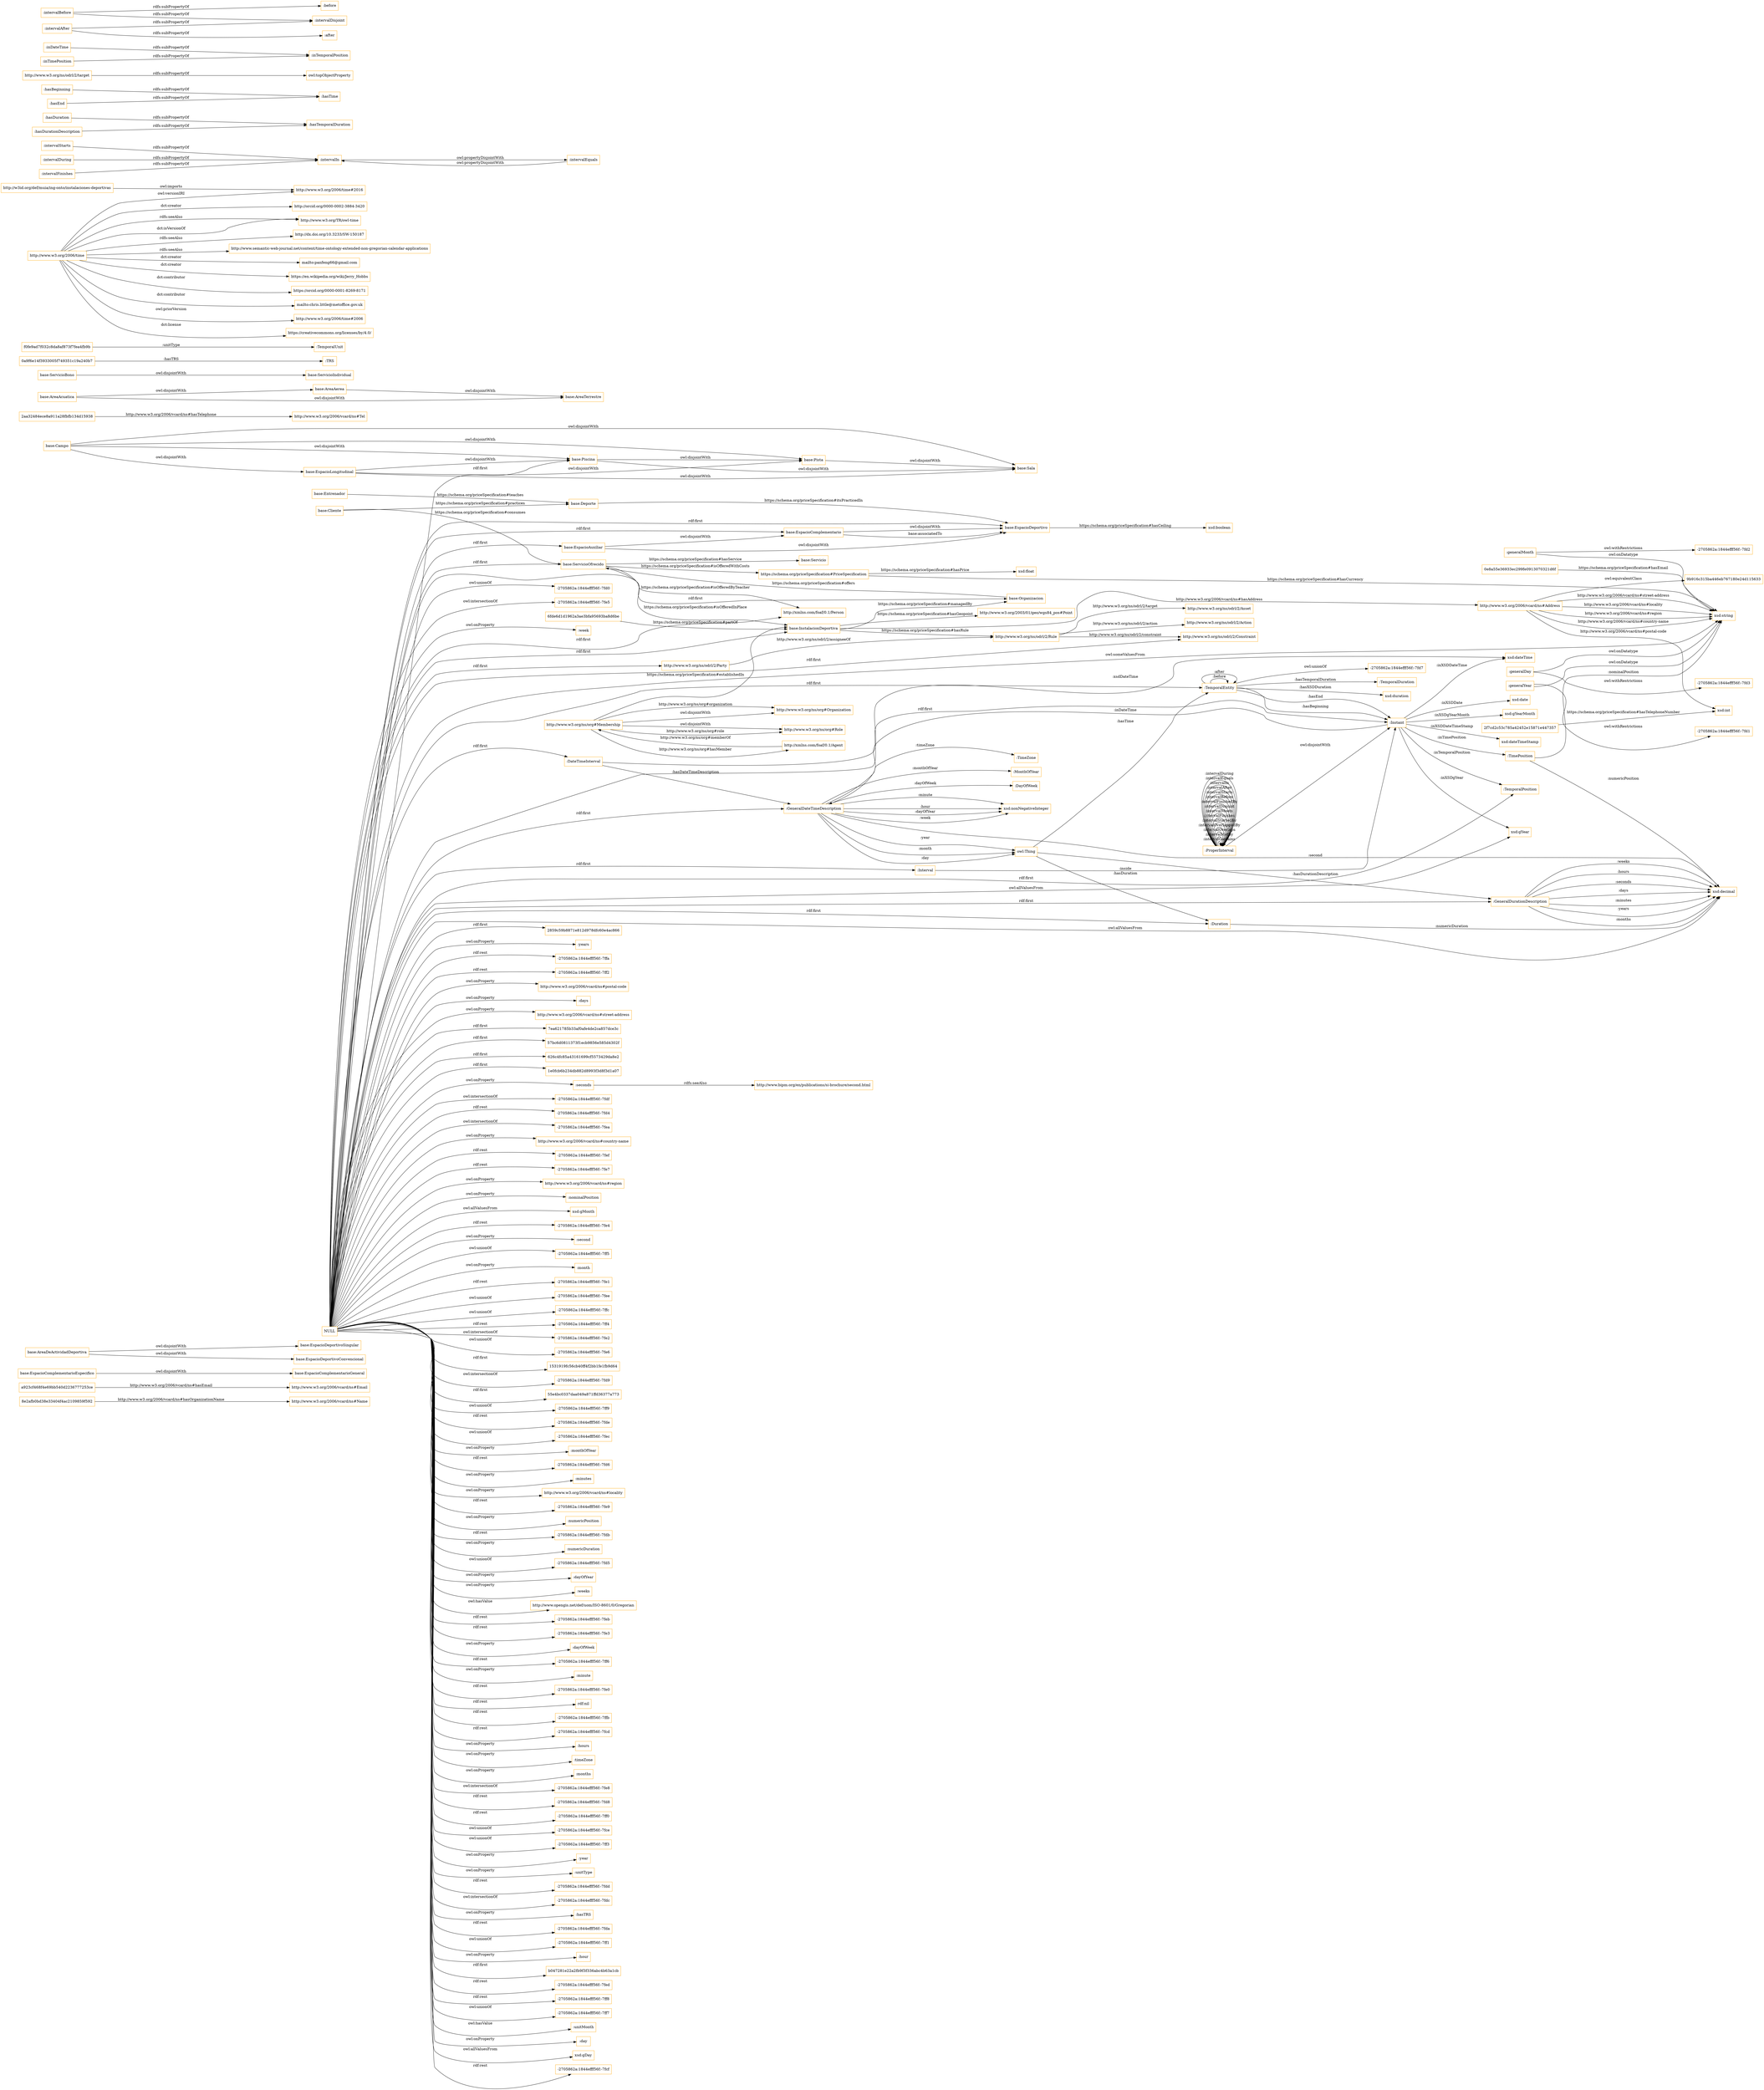 digraph ar2dtool_diagram { 
rankdir=LR;
size="1501"
node [shape = rectangle, color="orange"]; "8e2afb0bd38e33404f4ac2109859f592" "a923cf468f4e69bb540d2236777253ce" "base:EspacioComplementarioEspecifico" "base:EspacioDeportivoSingular" "base:EspacioComplementario" "http://www.w3.org/ns/odrl/2/Party" "http://www.w3.org/ns/org#Role" "2859c59b8871e812d978dfc60e4ac866" "2aa32484ece8a911a28fbfb134d15938" "base:AreaAerea" "base:Servicio" "http://www.w3.org/ns/odrl/2/Rule" "6fde6d1d1962a3ae3bfa95693ba8d6be" "http://www.w3.org/2006/vcard/ns#Email" "2f7cd2c53c785a42452e15871e447357" "base:Entrenador" "https://schema.org/priceSpecification#PriceSpecification" "http://xmlns.com/foaf/0.1/Person" "base:Piscina" "http://www.w3.org/2006/vcard/ns#Tel" "base:EspacioAuxiliar" "http://www.w3.org/ns/odrl/2/Asset" "base:AreaDeActividadDeportiva" "http://www.w3.org/ns/odrl/2/Constraint" "base:ServicioOfrecido" "base:EspacioComplementarioGeneral" "http://www.w3.org/ns/org#Organization" "7ea621785b33af0afe4de2ca857dce3c" "57bc6d0811373f1ecb9856e585d4302f" "base:Campo" "626c4fc85a43161699cf5573429da8e2" "9b916c315ba446eb767180e24d115633" "base:EspacioLongitudinal" "http://xmlns.com/foaf/0.1/Agent" "http://www.w3.org/ns/odrl/2/Action" "base:AreaAcuatica" "base:Cliente" "base:Sala" "1e0fcb6b234db882d8993f3d8f3d1a07" "base:ServicioBono" "base:InstalacionDeportiva" "base:Organizacion" "base:EspacioDeportivo" "base:Deporte" "base:Pista" "http://www.w3.org/2006/vcard/ns#Name" "http://www.w3.org/ns/org#Membership" "base:AreaTerrestre" "http://www.w3.org/2003/01/geo/wgs84_pos#Point" "base:ServicioIndividual" "base:EspacioDeportivoConvencional" "http://www.w3.org/2006/vcard/ns#Address" "0e8a55e36933ec299fe0913070321d6f" ":TimeZone" ":GeneralDateTimeDescription" ":DateTimeInterval" "0a9f6e14f3933005f749351c19a240b7" ":TRS" ":TemporalDuration" ":Duration" ":GeneralDurationDescription" ":ProperInterval" ":TimePosition" "f0fe9ad7f032c8da8af873f7fea4fb9b" ":TemporalPosition" ":Interval" ":TemporalEntity" ":MonthOfYear" ":TemporalUnit" ":Instant" ":DayOfWeek" ; /*classes style*/
	"base:EspacioLongitudinal" -> "base:Sala" [ label = "owl:disjointWith" ];
	"base:EspacioLongitudinal" -> "base:Pista" [ label = "owl:disjointWith" ];
	"base:EspacioLongitudinal" -> "base:Piscina" [ label = "owl:disjointWith" ];
	"http://w3id.org/def/muia/ing-onto/instalaciones-deportivas" -> "http://www.w3.org/2006/time#2016" [ label = "owl:imports" ];
	":intervalIn" -> ":intervalEquals" [ label = "owl:propertyDisjointWith" ];
	"base:AreaAerea" -> "base:AreaTerrestre" [ label = "owl:disjointWith" ];
	"http://www.w3.org/2006/time" -> "http://orcid.org/0000-0002-3884-3420" [ label = "dct:creator" ];
	"http://www.w3.org/2006/time" -> "http://www.w3.org/TR/owl-time" [ label = "rdfs:seeAlso" ];
	"http://www.w3.org/2006/time" -> "http://dx.doi.org/10.3233/SW-150187" [ label = "rdfs:seeAlso" ];
	"http://www.w3.org/2006/time" -> "http://www.semantic-web-journal.net/content/time-ontology-extended-non-gregorian-calendar-applications" [ label = "rdfs:seeAlso" ];
	"http://www.w3.org/2006/time" -> "http://www.w3.org/TR/owl-time" [ label = "dct:isVersionOf" ];
	"http://www.w3.org/2006/time" -> "http://www.w3.org/2006/time#2016" [ label = "owl:versionIRI" ];
	"http://www.w3.org/2006/time" -> "mailto:panfeng66@gmail.com" [ label = "dct:creator" ];
	"http://www.w3.org/2006/time" -> "https://en.wikipedia.org/wiki/Jerry_Hobbs" [ label = "dct:creator" ];
	"http://www.w3.org/2006/time" -> "https://orcid.org/0000-0001-8269-8171" [ label = "dct:contributor" ];
	"http://www.w3.org/2006/time" -> "mailto:chris.little@metoffice.gov.uk" [ label = "dct:contributor" ];
	"http://www.w3.org/2006/time" -> "http://www.w3.org/2006/time#2006" [ label = "owl:priorVersion" ];
	"http://www.w3.org/2006/time" -> "https://creativecommons.org/licenses/by/4.0/" [ label = "dct:license" ];
	":generalMonth" -> "-2705862a:1844efff56f:-7fd2" [ label = "owl:withRestrictions" ];
	":generalMonth" -> "xsd:string" [ label = "owl:onDatatype" ];
	"base:Piscina" -> "base:Sala" [ label = "owl:disjointWith" ];
	"base:Piscina" -> "base:Pista" [ label = "owl:disjointWith" ];
	"base:EspacioAuxiliar" -> "base:EspacioDeportivo" [ label = "owl:disjointWith" ];
	"base:EspacioAuxiliar" -> "base:EspacioComplementario" [ label = "owl:disjointWith" ];
	":intervalStarts" -> ":intervalIn" [ label = "rdfs:subPropertyOf" ];
	":hasDuration" -> ":hasTemporalDuration" [ label = "rdfs:subPropertyOf" ];
	":ProperInterval" -> ":Instant" [ label = "owl:disjointWith" ];
	"base:EspacioComplementario" -> "base:EspacioDeportivo" [ label = "owl:disjointWith" ];
	":hasBeginning" -> ":hasTime" [ label = "rdfs:subPropertyOf" ];
	"http://www.w3.org/ns/odrl/2/target" -> "owl:topObjectProperty" [ label = "rdfs:subPropertyOf" ];
	"base:ServicioBono" -> "base:ServicioIndividual" [ label = "owl:disjointWith" ];
	"base:Pista" -> "base:Sala" [ label = "owl:disjointWith" ];
	":intervalEquals" -> ":intervalIn" [ label = "owl:propertyDisjointWith" ];
	":seconds" -> "http://www.bipm.org/en/publications/si-brochure/second.html" [ label = "rdfs:seeAlso" ];
	":intervalDuring" -> ":intervalIn" [ label = "rdfs:subPropertyOf" ];
	"http://www.w3.org/ns/org#Membership" -> "http://www.w3.org/ns/org#Role" [ label = "owl:disjointWith" ];
	"http://www.w3.org/ns/org#Membership" -> "http://www.w3.org/ns/org#Organization" [ label = "owl:disjointWith" ];
	"base:Campo" -> "base:Sala" [ label = "owl:disjointWith" ];
	"base:Campo" -> "base:Pista" [ label = "owl:disjointWith" ];
	"base:Campo" -> "base:Piscina" [ label = "owl:disjointWith" ];
	"base:Campo" -> "base:EspacioLongitudinal" [ label = "owl:disjointWith" ];
	"base:EspacioComplementarioEspecifico" -> "base:EspacioComplementarioGeneral" [ label = "owl:disjointWith" ];
	":inDateTime" -> ":inTemporalPosition" [ label = "rdfs:subPropertyOf" ];
	":intervalFinishes" -> ":intervalIn" [ label = "rdfs:subPropertyOf" ];
	"NULL" -> "-2705862a:1844efff56f:-7fdf" [ label = "owl:intersectionOf" ];
	"NULL" -> "http://xmlns.com/foaf/0.1/Person" [ label = "rdf:first" ];
	"NULL" -> "-2705862a:1844efff56f:-7fd4" [ label = "rdf:rest" ];
	"NULL" -> "-2705862a:1844efff56f:-7fea" [ label = "owl:intersectionOf" ];
	"NULL" -> "http://www.w3.org/2006/vcard/ns#country-name" [ label = "owl:onProperty" ];
	"NULL" -> "-2705862a:1844efff56f:-7fef" [ label = "rdf:rest" ];
	"NULL" -> "-2705862a:1844efff56f:-7fe7" [ label = "rdf:rest" ];
	"NULL" -> "http://www.w3.org/2006/vcard/ns#region" [ label = "owl:onProperty" ];
	"NULL" -> ":nominalPosition" [ label = "owl:onProperty" ];
	"NULL" -> "xsd:gMonth" [ label = "owl:allValuesFrom" ];
	"NULL" -> "-2705862a:1844efff56f:-7fe4" [ label = "rdf:rest" ];
	"NULL" -> ":second" [ label = "owl:onProperty" ];
	"NULL" -> "-2705862a:1844efff56f:-7ff5" [ label = "owl:unionOf" ];
	"NULL" -> ":DateTimeInterval" [ label = "rdf:first" ];
	"NULL" -> ":month" [ label = "owl:onProperty" ];
	"NULL" -> "-2705862a:1844efff56f:-7fe1" [ label = "rdf:rest" ];
	"NULL" -> "-2705862a:1844efff56f:-7fee" [ label = "owl:unionOf" ];
	"NULL" -> "-2705862a:1844efff56f:-7ffc" [ label = "owl:unionOf" ];
	"NULL" -> ":GeneralDurationDescription" [ label = "rdf:first" ];
	"NULL" -> "-2705862a:1844efff56f:-7ff4" [ label = "rdf:rest" ];
	"NULL" -> "-2705862a:1844efff56f:-7fe2" [ label = "owl:intersectionOf" ];
	"NULL" -> "-2705862a:1844efff56f:-7fe6" [ label = "owl:unionOf" ];
	"NULL" -> "1531919fc56cb40ff4f2bb1fe1fb9d64" [ label = "rdf:first" ];
	"NULL" -> "-2705862a:1844efff56f:-7fd9" [ label = "owl:intersectionOf" ];
	"NULL" -> ":GeneralDateTimeDescription" [ label = "rdf:first" ];
	"NULL" -> "55e4bc0337daa049a871ffd36377a773" [ label = "rdf:first" ];
	"NULL" -> "1e0fcb6b234db882d8993f3d8f3d1a07" [ label = "rdf:first" ];
	"NULL" -> "-2705862a:1844efff56f:-7ff9" [ label = "owl:unionOf" ];
	"NULL" -> "-2705862a:1844efff56f:-7fde" [ label = "rdf:rest" ];
	"NULL" -> "-2705862a:1844efff56f:-7fec" [ label = "owl:unionOf" ];
	"NULL" -> ":monthOfYear" [ label = "owl:onProperty" ];
	"NULL" -> "-2705862a:1844efff56f:-7fd6" [ label = "rdf:rest" ];
	"NULL" -> "626c4fc85a43161699cf5573429da8e2" [ label = "rdf:first" ];
	"NULL" -> ":minutes" [ label = "owl:onProperty" ];
	"NULL" -> "base:InstalacionDeportiva" [ label = "rdf:first" ];
	"NULL" -> "http://www.w3.org/2006/vcard/ns#locality" [ label = "owl:onProperty" ];
	"NULL" -> "-2705862a:1844efff56f:-7fe9" [ label = "rdf:rest" ];
	"NULL" -> ":numericPosition" [ label = "owl:onProperty" ];
	"NULL" -> "-2705862a:1844efff56f:-7fdb" [ label = "rdf:rest" ];
	"NULL" -> "57bc6d0811373f1ecb9856e585d4302f" [ label = "rdf:first" ];
	"NULL" -> ":numericDuration" [ label = "owl:onProperty" ];
	"NULL" -> "-2705862a:1844efff56f:-7fd5" [ label = "owl:unionOf" ];
	"NULL" -> ":dayOfYear" [ label = "owl:onProperty" ];
	"NULL" -> ":weeks" [ label = "owl:onProperty" ];
	"NULL" -> "http://www.opengis.net/def/uom/ISO-8601/0/Gregorian" [ label = "owl:hasValue" ];
	"NULL" -> "-2705862a:1844efff56f:-7feb" [ label = "rdf:rest" ];
	"NULL" -> "-2705862a:1844efff56f:-7fe3" [ label = "rdf:rest" ];
	"NULL" -> ":TemporalPosition" [ label = "rdf:first" ];
	"NULL" -> "base:EspacioComplementario" [ label = "rdf:first" ];
	"NULL" -> ":dayOfWeek" [ label = "owl:onProperty" ];
	"NULL" -> "-2705862a:1844efff56f:-7ff6" [ label = "rdf:rest" ];
	"NULL" -> ":minute" [ label = "owl:onProperty" ];
	"NULL" -> "-2705862a:1844efff56f:-7fe0" [ label = "rdf:rest" ];
	"NULL" -> "rdf:nil" [ label = "rdf:rest" ];
	"NULL" -> "-2705862a:1844efff56f:-7ffb" [ label = "rdf:rest" ];
	"NULL" -> "7ea621785b33af0afe4de2ca857dce3c" [ label = "rdf:first" ];
	"NULL" -> "-2705862a:1844efff56f:-7fcd" [ label = "rdf:rest" ];
	"NULL" -> ":hours" [ label = "owl:onProperty" ];
	"NULL" -> ":timeZone" [ label = "owl:onProperty" ];
	"NULL" -> ":months" [ label = "owl:onProperty" ];
	"NULL" -> "-2705862a:1844efff56f:-7fe8" [ label = "owl:intersectionOf" ];
	"NULL" -> "-2705862a:1844efff56f:-7fd8" [ label = "rdf:rest" ];
	"NULL" -> "-2705862a:1844efff56f:-7ff0" [ label = "rdf:rest" ];
	"NULL" -> "-2705862a:1844efff56f:-7fce" [ label = "owl:unionOf" ];
	"NULL" -> "-2705862a:1844efff56f:-7ff3" [ label = "owl:unionOf" ];
	"NULL" -> "http://www.w3.org/ns/odrl/2/Party" [ label = "rdf:first" ];
	"NULL" -> ":year" [ label = "owl:onProperty" ];
	"NULL" -> ":Duration" [ label = "rdf:first" ];
	"NULL" -> ":unitType" [ label = "owl:onProperty" ];
	"NULL" -> "base:EspacioAuxiliar" [ label = "rdf:first" ];
	"NULL" -> ":seconds" [ label = "owl:onProperty" ];
	"NULL" -> "-2705862a:1844efff56f:-7fdd" [ label = "rdf:rest" ];
	"NULL" -> "-2705862a:1844efff56f:-7fdc" [ label = "owl:intersectionOf" ];
	"NULL" -> ":TemporalEntity" [ label = "rdf:first" ];
	"NULL" -> ":hasTRS" [ label = "owl:onProperty" ];
	"NULL" -> "-2705862a:1844efff56f:-7fda" [ label = "rdf:rest" ];
	"NULL" -> "-2705862a:1844efff56f:-7ff1" [ label = "owl:unionOf" ];
	"NULL" -> ":hour" [ label = "owl:onProperty" ];
	"NULL" -> "b047281e22a2fb9f3f336abc4b63a1cb" [ label = "rdf:first" ];
	"NULL" -> "base:EspacioDeportivo" [ label = "rdf:first" ];
	"NULL" -> "-2705862a:1844efff56f:-7fed" [ label = "rdf:rest" ];
	"NULL" -> "-2705862a:1844efff56f:-7ff8" [ label = "rdf:rest" ];
	"NULL" -> "-2705862a:1844efff56f:-7ff7" [ label = "owl:unionOf" ];
	"NULL" -> ":unitMonth" [ label = "owl:hasValue" ];
	"NULL" -> "xsd:gYear" [ label = "owl:allValuesFrom" ];
	"NULL" -> ":day" [ label = "owl:onProperty" ];
	"NULL" -> "xsd:gDay" [ label = "owl:allValuesFrom" ];
	"NULL" -> "-2705862a:1844efff56f:-7fcf" [ label = "rdf:rest" ];
	"NULL" -> ":Interval" [ label = "rdf:first" ];
	"NULL" -> "http://www.w3.org/ns/odrl/2/Constraint" [ label = "rdf:first" ];
	"NULL" -> "-2705862a:1844efff56f:-7fd0" [ label = "owl:unionOf" ];
	"NULL" -> "-2705862a:1844efff56f:-7fe5" [ label = "owl:intersectionOf" ];
	"NULL" -> ":week" [ label = "owl:onProperty" ];
	"NULL" -> ":years" [ label = "owl:onProperty" ];
	"NULL" -> "base:ServicioOfrecido" [ label = "rdf:first" ];
	"NULL" -> ":Instant" [ label = "rdf:first" ];
	"NULL" -> "xsd:decimal" [ label = "owl:allValuesFrom" ];
	"NULL" -> "-2705862a:1844efff56f:-7ffa" [ label = "rdf:rest" ];
	"NULL" -> "-2705862a:1844efff56f:-7ff2" [ label = "rdf:rest" ];
	"NULL" -> "base:Piscina" [ label = "rdf:first" ];
	"NULL" -> "base:Organizacion" [ label = "rdf:first" ];
	"NULL" -> "http://www.w3.org/2006/vcard/ns#postal-code" [ label = "owl:onProperty" ];
	"NULL" -> ":days" [ label = "owl:onProperty" ];
	"NULL" -> "http://www.w3.org/2006/vcard/ns#street-address" [ label = "owl:onProperty" ];
	"NULL" -> "2859c59b8871e812d978dfc60e4ac866" [ label = "rdf:first" ];
	"NULL" -> "xsd:string" [ label = "owl:someValuesFrom" ];
	"base:AreaAcuatica" -> "base:AreaTerrestre" [ label = "owl:disjointWith" ];
	"base:AreaAcuatica" -> "base:AreaAerea" [ label = "owl:disjointWith" ];
	":intervalBefore" -> ":intervalDisjoint" [ label = "rdfs:subPropertyOf" ];
	":intervalBefore" -> ":before" [ label = "rdfs:subPropertyOf" ];
	":TemporalEntity" -> "-2705862a:1844efff56f:-7fd7" [ label = "owl:unionOf" ];
	":intervalAfter" -> ":after" [ label = "rdfs:subPropertyOf" ];
	":intervalAfter" -> ":intervalDisjoint" [ label = "rdfs:subPropertyOf" ];
	":hasEnd" -> ":hasTime" [ label = "rdfs:subPropertyOf" ];
	":inTimePosition" -> ":inTemporalPosition" [ label = "rdfs:subPropertyOf" ];
	":generalDay" -> "-2705862a:1844efff56f:-7fd3" [ label = "owl:withRestrictions" ];
	":generalDay" -> "xsd:string" [ label = "owl:onDatatype" ];
	"base:AreaDeActividadDeportiva" -> "base:EspacioDeportivoSingular" [ label = "owl:disjointWith" ];
	"base:AreaDeActividadDeportiva" -> "base:EspacioDeportivoConvencional" [ label = "owl:disjointWith" ];
	":generalYear" -> "-2705862a:1844efff56f:-7fd1" [ label = "owl:withRestrictions" ];
	":generalYear" -> "xsd:string" [ label = "owl:onDatatype" ];
	"http://www.w3.org/2006/vcard/ns#Address" -> "9b916c315ba446eb767180e24d115633" [ label = "owl:equivalentClass" ];
	":hasDurationDescription" -> ":hasTemporalDuration" [ label = "rdfs:subPropertyOf" ];
	":TimePosition" -> "xsd:string" [ label = ":nominalPosition" ];
	":GeneralDateTimeDescription" -> ":DayOfWeek" [ label = ":dayOfWeek" ];
	"https://schema.org/priceSpecification#PriceSpecification" -> "xsd:string" [ label = "https://schema.org/priceSpecification#hasCurrency" ];
	":TemporalEntity" -> ":Instant" [ label = ":hasEnd" ];
	":Instant" -> "xsd:gYear" [ label = ":inXSDgYear" ];
	":ProperInterval" -> ":ProperInterval" [ label = ":intervalContains" ];
	":TemporalEntity" -> ":Instant" [ label = ":hasBeginning" ];
	"http://www.w3.org/2006/vcard/ns#Address" -> "xsd:int" [ label = "http://www.w3.org/2006/vcard/ns#postal-code" ];
	":GeneralDurationDescription" -> "xsd:decimal" [ label = ":hours" ];
	"f0fe9ad7f032c8da8af873f7fea4fb9b" -> ":TemporalUnit" [ label = ":unitType" ];
	"base:ServicioOfrecido" -> "http://xmlns.com/foaf/0.1/Person" [ label = "https://schema.org/priceSpecification#isOfferedByTeacher" ];
	":GeneralDateTimeDescription" -> "owl:Thing" [ label = ":year" ];
	"http://xmlns.com/foaf/0.1/Agent" -> "http://www.w3.org/ns/org#Membership" [ label = "http://www.w3.org/ns/org#memberOf" ];
	":ProperInterval" -> ":ProperInterval" [ label = ":intervalMetBy" ];
	"base:Entrenador" -> "base:Deporte" [ label = "https://schema.org/priceSpecification#teaches" ];
	":Instant" -> "xsd:dateTimeStamp" [ label = ":inXSDDateTimeStamp" ];
	"owl:Thing" -> ":GeneralDurationDescription" [ label = ":hasDurationDescription" ];
	"http://www.w3.org/2006/vcard/ns#Address" -> "xsd:string" [ label = "http://www.w3.org/2006/vcard/ns#region" ];
	":ProperInterval" -> ":ProperInterval" [ label = ":intervalOverlaps" ];
	":GeneralDurationDescription" -> "xsd:decimal" [ label = ":seconds" ];
	":Instant" -> "xsd:date" [ label = ":inXSDDate" ];
	":DateTimeInterval" -> "xsd:dateTime" [ label = ":xsdDateTime" ];
	":ProperInterval" -> ":ProperInterval" [ label = ":intervalOverlappedBy" ];
	"2f7cd2c53c785a42452e15871e447357" -> "xsd:int" [ label = "https://schema.org/priceSpecification#hasTelephoneNumber" ];
	"8e2afb0bd38e33404f4ac2109859f592" -> "http://www.w3.org/2006/vcard/ns#Name" [ label = "http://www.w3.org/2006/vcard/ns#hasOrganizationName" ];
	"base:InstalacionDeportiva" -> "http://www.w3.org/2006/vcard/ns#Address" [ label = "http://www.w3.org/2006/vcard/ns#hasAddress" ];
	"http://www.w3.org/ns/org#Membership" -> "base:InstalacionDeportiva" [ label = "https://schema.org/priceSpecification#establishedIn" ];
	"base:InstalacionDeportiva" -> "http://www.w3.org/2003/01/geo/wgs84_pos#Point" [ label = "https://schema.org/priceSpecification#hasGeopoint" ];
	":GeneralDateTimeDescription" -> ":TimeZone" [ label = ":timeZone" ];
	":Instant" -> ":TemporalPosition" [ label = ":inTemporalPosition" ];
	":GeneralDurationDescription" -> "xsd:decimal" [ label = ":days" ];
	"base:ServicioOfrecido" -> "base:InstalacionDeportiva" [ label = "https://schema.org/priceSpecification#isOfferedInPlace" ];
	"base:Cliente" -> "base:ServicioOfrecido" [ label = "https://schema.org/priceSpecification#consumes" ];
	"http://www.w3.org/2006/vcard/ns#Address" -> "xsd:string" [ label = "http://www.w3.org/2006/vcard/ns#country-name" ];
	"owl:Thing" -> ":TemporalEntity" [ label = ":hasTime" ];
	"0e8a55e36933ec299fe0913070321d6f" -> "xsd:string" [ label = "https://schema.org/priceSpecification#hasEmail" ];
	"http://www.w3.org/2006/vcard/ns#Address" -> "xsd:string" [ label = "http://www.w3.org/2006/vcard/ns#street-address" ];
	":ProperInterval" -> ":ProperInterval" [ label = ":intervalStartedBy" ];
	"base:Cliente" -> "base:Deporte" [ label = "https://schema.org/priceSpecification#practices" ];
	":Instant" -> "xsd:dateTime" [ label = ":inXSDDateTime" ];
	":Instant" -> "xsd:gYearMonth" [ label = ":inXSDgYearMonth" ];
	"base:InstalacionDeportiva" -> "base:Organizacion" [ label = "https://schema.org/priceSpecification#managedBy" ];
	":Instant" -> ":GeneralDateTimeDescription" [ label = ":inDateTime" ];
	"2aa32484ece8a911a28fbfb134d15938" -> "http://www.w3.org/2006/vcard/ns#Tel" [ label = "http://www.w3.org/2006/vcard/ns#hasTelephone" ];
	":TemporalEntity" -> "xsd:duration" [ label = ":hasXSDDuration" ];
	"base:Organizacion" -> "base:ServicioOfrecido" [ label = "https://schema.org/priceSpecification#offers" ];
	"a923cf468f4e69bb540d2236777253ce" -> "http://www.w3.org/2006/vcard/ns#Email" [ label = "http://www.w3.org/2006/vcard/ns#hasEmail" ];
	":GeneralDateTimeDescription" -> "xsd:nonNegativeInteger" [ label = ":minute" ];
	"base:EspacioDeportivo" -> "xsd:boolean" [ label = "https://schema.org/priceSpecification#hasCeiling" ];
	":GeneralDurationDescription" -> "xsd:decimal" [ label = ":minutes" ];
	":GeneralDateTimeDescription" -> "xsd:nonNegativeInteger" [ label = ":hour" ];
	"base:ServicioOfrecido" -> "base:Servicio" [ label = "https://schema.org/priceSpecification#hasService" ];
	"base:ServicioOfrecido" -> "https://schema.org/priceSpecification#PriceSpecification" [ label = "https://schema.org/priceSpecification#isOfferedWithCosts" ];
	":ProperInterval" -> ":ProperInterval" [ label = ":intervalFinishes" ];
	"http://www.w3.org/ns/odrl/2/Rule" -> "http://www.w3.org/ns/odrl/2/Action" [ label = "http://www.w3.org/ns/odrl/2/action" ];
	"http://www.w3.org/ns/odrl/2/Party" -> "http://www.w3.org/ns/odrl/2/Rule" [ label = "http://www.w3.org/ns/odrl/2/assigneeOf" ];
	"base:EspacioComplementario" -> "base:EspacioDeportivo" [ label = "base:associatedTo" ];
	":Instant" -> ":TimePosition" [ label = ":inTimePosition" ];
	":GeneralDurationDescription" -> "xsd:decimal" [ label = ":years" ];
	":ProperInterval" -> ":ProperInterval" [ label = ":intervalMeets" ];
	"0a9f6e14f3933005f749351c19a240b7" -> ":TRS" [ label = ":hasTRS" ];
	":GeneralDateTimeDescription" -> "xsd:nonNegativeInteger" [ label = ":dayOfYear" ];
	"http://www.w3.org/2006/vcard/ns#Address" -> "xsd:string" [ label = "http://www.w3.org/2006/vcard/ns#locality" ];
	":GeneralDateTimeDescription" -> "xsd:nonNegativeInteger" [ label = ":week" ];
	"owl:Thing" -> ":Duration" [ label = ":hasDuration" ];
	"http://www.w3.org/ns/org#Membership" -> "http://www.w3.org/ns/org#Organization" [ label = "http://www.w3.org/ns/org#organization" ];
	":GeneralDurationDescription" -> "xsd:decimal" [ label = ":months" ];
	"base:Deporte" -> "base:EspacioDeportivo" [ label = "https://schema.org/priceSpecification#itsPracticedIn" ];
	":TimePosition" -> "xsd:decimal" [ label = ":numericPosition" ];
	":TemporalEntity" -> ":TemporalDuration" [ label = ":hasTemporalDuration" ];
	"6fde6d1d1962a3ae3bfa95693ba8d6be" -> "base:InstalacionDeportiva" [ label = "https://schema.org/priceSpecification#partOf" ];
	":GeneralDateTimeDescription" -> "owl:Thing" [ label = ":month" ];
	":ProperInterval" -> ":ProperInterval" [ label = ":intervalDisjoint" ];
	"https://schema.org/priceSpecification#PriceSpecification" -> "xsd:float" [ label = "https://schema.org/priceSpecification#hasPrice" ];
	":ProperInterval" -> ":ProperInterval" [ label = ":intervalFinishedBy" ];
	"http://www.w3.org/ns/org#Membership" -> "http://www.w3.org/ns/org#Role" [ label = "http://www.w3.org/ns/org#role" ];
	"http://www.w3.org/ns/odrl/2/Rule" -> "http://www.w3.org/ns/odrl/2/Constraint" [ label = "http://www.w3.org/ns/odrl/2/constraint" ];
	"http://www.w3.org/ns/odrl/2/Rule" -> "http://www.w3.org/ns/odrl/2/Asset" [ label = "http://www.w3.org/ns/odrl/2/target" ];
	":TemporalEntity" -> ":TemporalEntity" [ label = ":before" ];
	":ProperInterval" -> ":ProperInterval" [ label = ":intervalBefore" ];
	"http://www.w3.org/ns/org#Membership" -> "http://xmlns.com/foaf/0.1/Agent" [ label = "http://www.w3.org/ns/org#hasMember" ];
	":GeneralDateTimeDescription" -> "xsd:decimal" [ label = ":second" ];
	":GeneralDurationDescription" -> "xsd:decimal" [ label = ":weeks" ];
	":TemporalEntity" -> ":TemporalEntity" [ label = ":after" ];
	":ProperInterval" -> ":ProperInterval" [ label = ":intervalStarts" ];
	":GeneralDateTimeDescription" -> ":MonthOfYear" [ label = ":monthOfYear" ];
	":ProperInterval" -> ":ProperInterval" [ label = ":intervalAfter" ];
	":Interval" -> ":Instant" [ label = ":inside" ];
	":GeneralDateTimeDescription" -> "owl:Thing" [ label = ":day" ];
	":DateTimeInterval" -> ":GeneralDateTimeDescription" [ label = ":hasDateTimeDescription" ];
	":ProperInterval" -> ":ProperInterval" [ label = ":intervalIn" ];
	":Duration" -> "xsd:decimal" [ label = ":numericDuration" ];
	":ProperInterval" -> ":ProperInterval" [ label = ":intervalEquals" ];
	":ProperInterval" -> ":ProperInterval" [ label = ":intervalDuring" ];
	"base:InstalacionDeportiva" -> "http://www.w3.org/ns/odrl/2/Rule" [ label = "https://schema.org/priceSpecification#hasRule" ];

}
